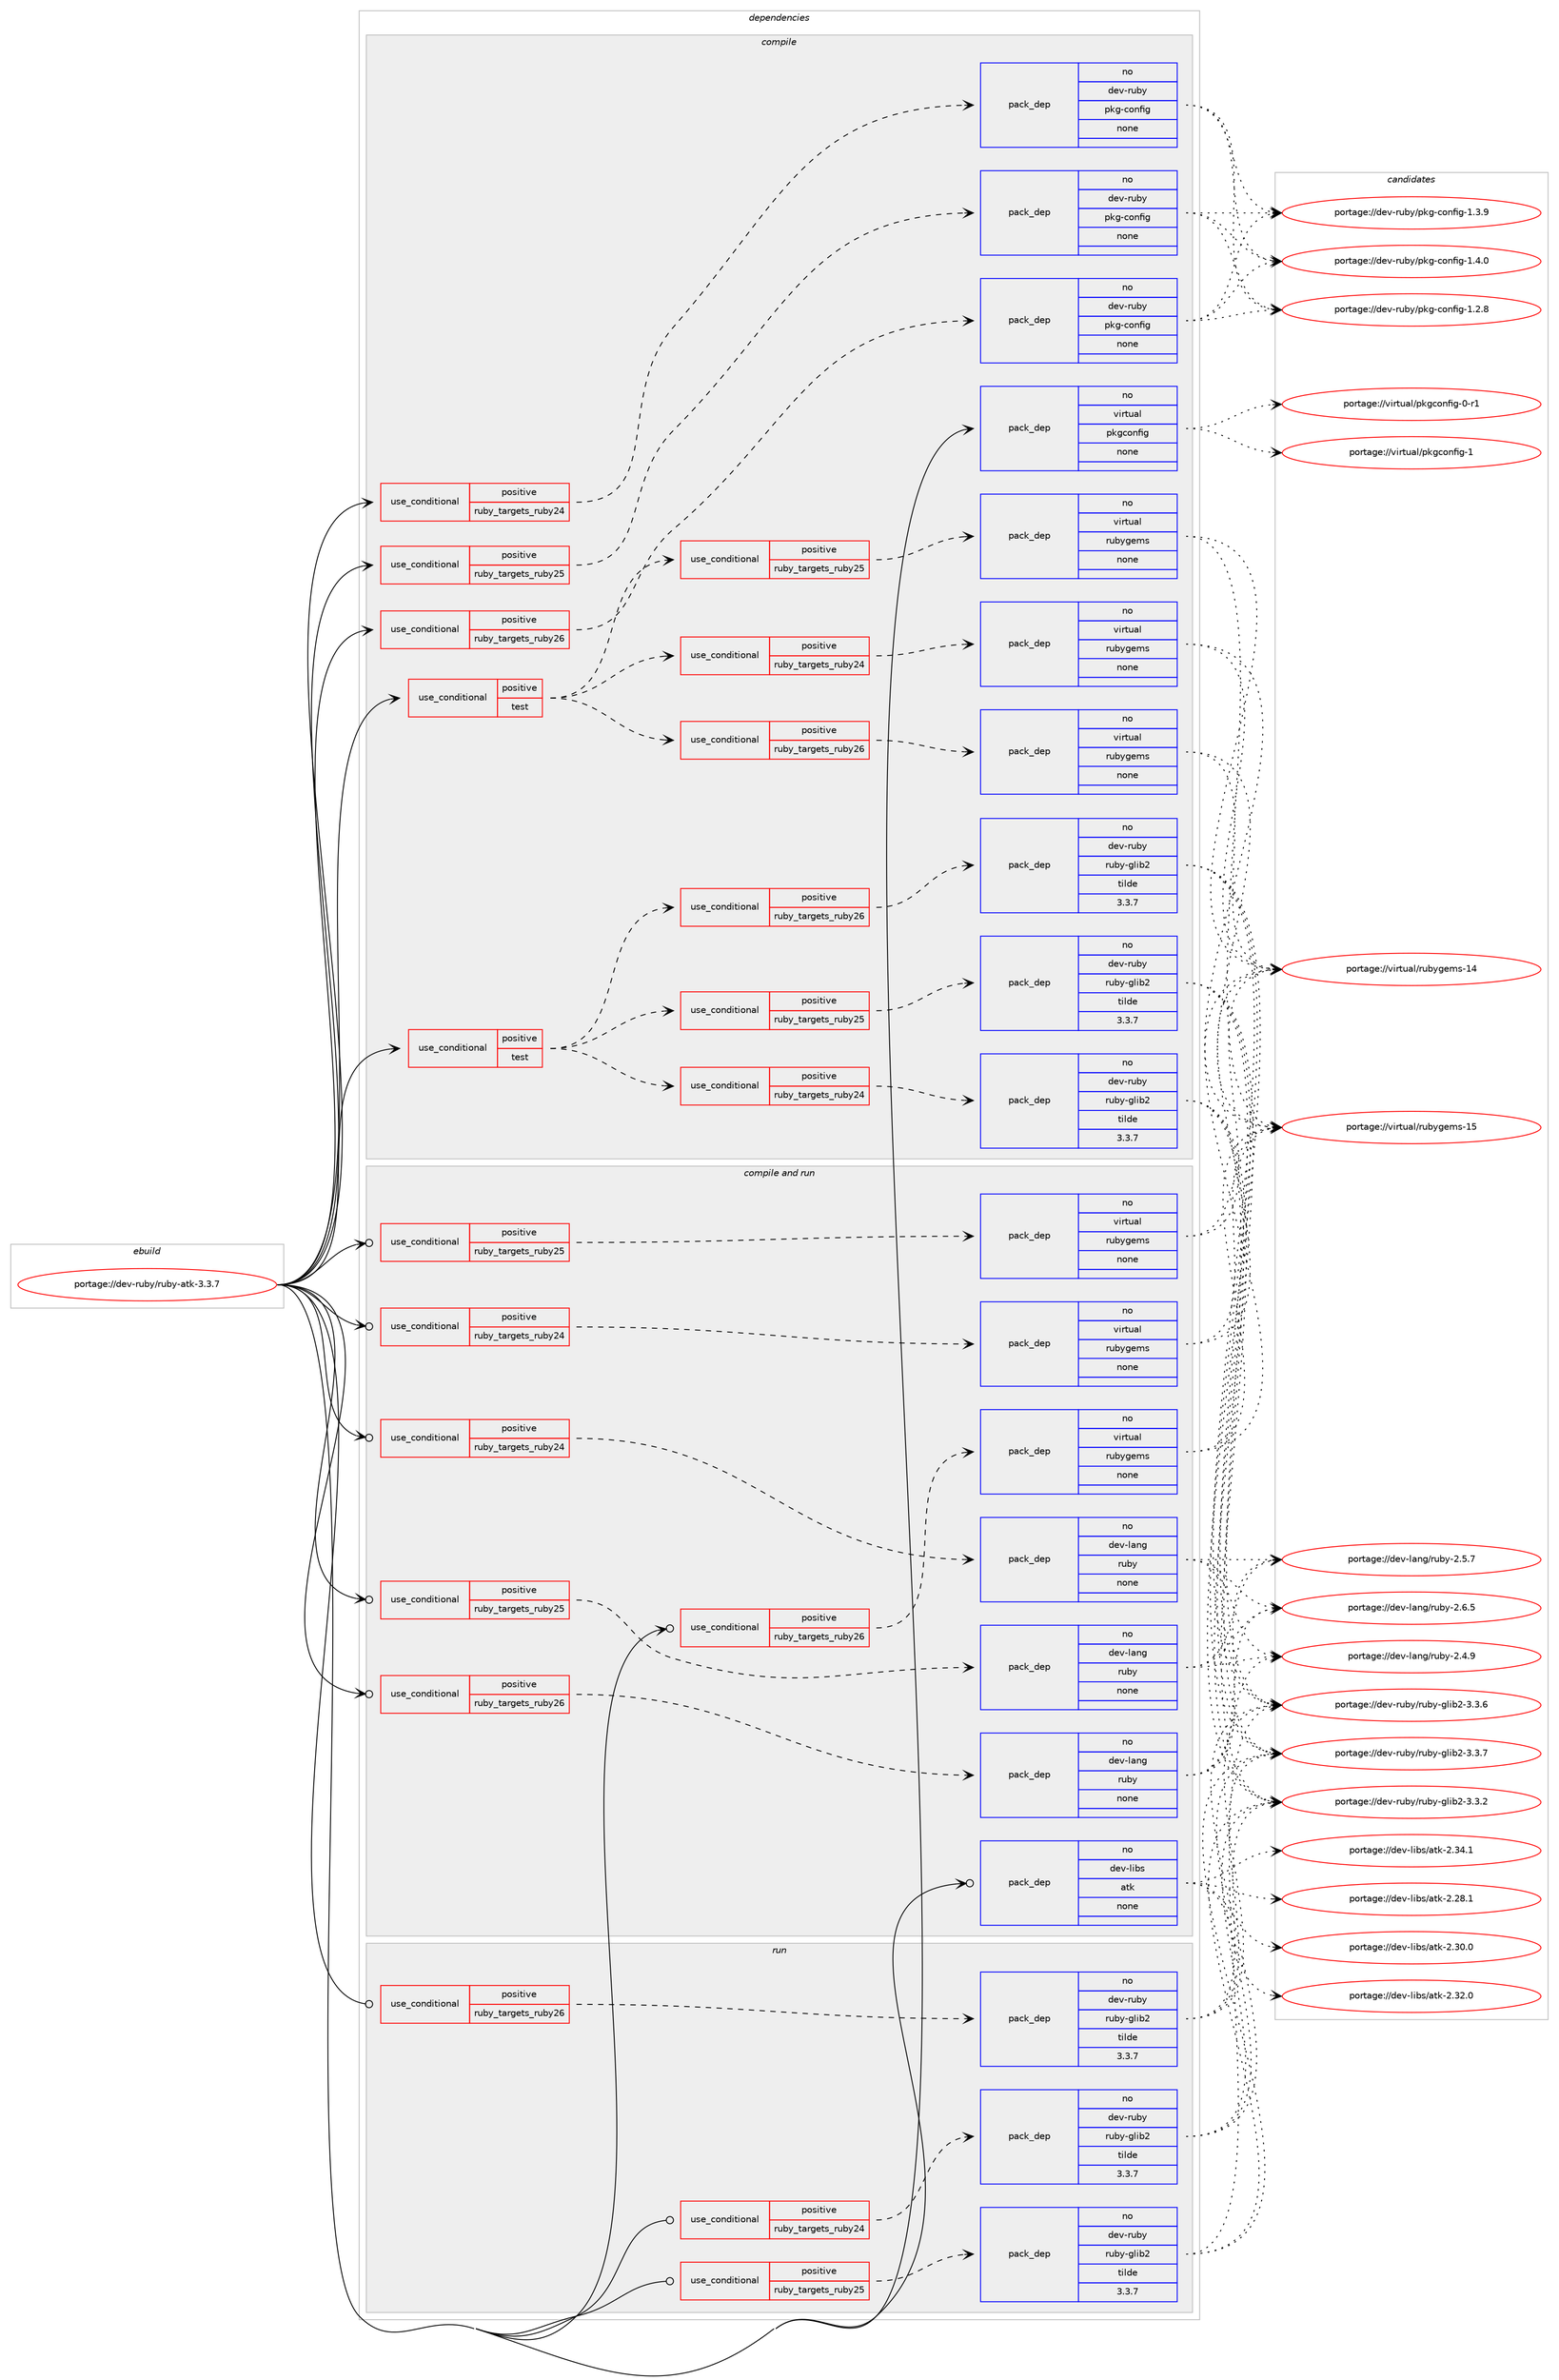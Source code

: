 digraph prolog {

# *************
# Graph options
# *************

newrank=true;
concentrate=true;
compound=true;
graph [rankdir=LR,fontname=Helvetica,fontsize=10,ranksep=1.5];#, ranksep=2.5, nodesep=0.2];
edge  [arrowhead=vee];
node  [fontname=Helvetica,fontsize=10];

# **********
# The ebuild
# **********

subgraph cluster_leftcol {
color=gray;
rank=same;
label=<<i>ebuild</i>>;
id [label="portage://dev-ruby/ruby-atk-3.3.7", color=red, width=4, href="../dev-ruby/ruby-atk-3.3.7.svg"];
}

# ****************
# The dependencies
# ****************

subgraph cluster_midcol {
color=gray;
label=<<i>dependencies</i>>;
subgraph cluster_compile {
fillcolor="#eeeeee";
style=filled;
label=<<i>compile</i>>;
subgraph cond62965 {
dependency242131 [label=<<TABLE BORDER="0" CELLBORDER="1" CELLSPACING="0" CELLPADDING="4"><TR><TD ROWSPAN="3" CELLPADDING="10">use_conditional</TD></TR><TR><TD>positive</TD></TR><TR><TD>ruby_targets_ruby24</TD></TR></TABLE>>, shape=none, color=red];
subgraph pack175621 {
dependency242132 [label=<<TABLE BORDER="0" CELLBORDER="1" CELLSPACING="0" CELLPADDING="4" WIDTH="220"><TR><TD ROWSPAN="6" CELLPADDING="30">pack_dep</TD></TR><TR><TD WIDTH="110">no</TD></TR><TR><TD>dev-ruby</TD></TR><TR><TD>pkg-config</TD></TR><TR><TD>none</TD></TR><TR><TD></TD></TR></TABLE>>, shape=none, color=blue];
}
dependency242131:e -> dependency242132:w [weight=20,style="dashed",arrowhead="vee"];
}
id:e -> dependency242131:w [weight=20,style="solid",arrowhead="vee"];
subgraph cond62966 {
dependency242133 [label=<<TABLE BORDER="0" CELLBORDER="1" CELLSPACING="0" CELLPADDING="4"><TR><TD ROWSPAN="3" CELLPADDING="10">use_conditional</TD></TR><TR><TD>positive</TD></TR><TR><TD>ruby_targets_ruby25</TD></TR></TABLE>>, shape=none, color=red];
subgraph pack175622 {
dependency242134 [label=<<TABLE BORDER="0" CELLBORDER="1" CELLSPACING="0" CELLPADDING="4" WIDTH="220"><TR><TD ROWSPAN="6" CELLPADDING="30">pack_dep</TD></TR><TR><TD WIDTH="110">no</TD></TR><TR><TD>dev-ruby</TD></TR><TR><TD>pkg-config</TD></TR><TR><TD>none</TD></TR><TR><TD></TD></TR></TABLE>>, shape=none, color=blue];
}
dependency242133:e -> dependency242134:w [weight=20,style="dashed",arrowhead="vee"];
}
id:e -> dependency242133:w [weight=20,style="solid",arrowhead="vee"];
subgraph cond62967 {
dependency242135 [label=<<TABLE BORDER="0" CELLBORDER="1" CELLSPACING="0" CELLPADDING="4"><TR><TD ROWSPAN="3" CELLPADDING="10">use_conditional</TD></TR><TR><TD>positive</TD></TR><TR><TD>ruby_targets_ruby26</TD></TR></TABLE>>, shape=none, color=red];
subgraph pack175623 {
dependency242136 [label=<<TABLE BORDER="0" CELLBORDER="1" CELLSPACING="0" CELLPADDING="4" WIDTH="220"><TR><TD ROWSPAN="6" CELLPADDING="30">pack_dep</TD></TR><TR><TD WIDTH="110">no</TD></TR><TR><TD>dev-ruby</TD></TR><TR><TD>pkg-config</TD></TR><TR><TD>none</TD></TR><TR><TD></TD></TR></TABLE>>, shape=none, color=blue];
}
dependency242135:e -> dependency242136:w [weight=20,style="dashed",arrowhead="vee"];
}
id:e -> dependency242135:w [weight=20,style="solid",arrowhead="vee"];
subgraph cond62968 {
dependency242137 [label=<<TABLE BORDER="0" CELLBORDER="1" CELLSPACING="0" CELLPADDING="4"><TR><TD ROWSPAN="3" CELLPADDING="10">use_conditional</TD></TR><TR><TD>positive</TD></TR><TR><TD>test</TD></TR></TABLE>>, shape=none, color=red];
subgraph cond62969 {
dependency242138 [label=<<TABLE BORDER="0" CELLBORDER="1" CELLSPACING="0" CELLPADDING="4"><TR><TD ROWSPAN="3" CELLPADDING="10">use_conditional</TD></TR><TR><TD>positive</TD></TR><TR><TD>ruby_targets_ruby24</TD></TR></TABLE>>, shape=none, color=red];
subgraph pack175624 {
dependency242139 [label=<<TABLE BORDER="0" CELLBORDER="1" CELLSPACING="0" CELLPADDING="4" WIDTH="220"><TR><TD ROWSPAN="6" CELLPADDING="30">pack_dep</TD></TR><TR><TD WIDTH="110">no</TD></TR><TR><TD>dev-ruby</TD></TR><TR><TD>ruby-glib2</TD></TR><TR><TD>tilde</TD></TR><TR><TD>3.3.7</TD></TR></TABLE>>, shape=none, color=blue];
}
dependency242138:e -> dependency242139:w [weight=20,style="dashed",arrowhead="vee"];
}
dependency242137:e -> dependency242138:w [weight=20,style="dashed",arrowhead="vee"];
subgraph cond62970 {
dependency242140 [label=<<TABLE BORDER="0" CELLBORDER="1" CELLSPACING="0" CELLPADDING="4"><TR><TD ROWSPAN="3" CELLPADDING="10">use_conditional</TD></TR><TR><TD>positive</TD></TR><TR><TD>ruby_targets_ruby25</TD></TR></TABLE>>, shape=none, color=red];
subgraph pack175625 {
dependency242141 [label=<<TABLE BORDER="0" CELLBORDER="1" CELLSPACING="0" CELLPADDING="4" WIDTH="220"><TR><TD ROWSPAN="6" CELLPADDING="30">pack_dep</TD></TR><TR><TD WIDTH="110">no</TD></TR><TR><TD>dev-ruby</TD></TR><TR><TD>ruby-glib2</TD></TR><TR><TD>tilde</TD></TR><TR><TD>3.3.7</TD></TR></TABLE>>, shape=none, color=blue];
}
dependency242140:e -> dependency242141:w [weight=20,style="dashed",arrowhead="vee"];
}
dependency242137:e -> dependency242140:w [weight=20,style="dashed",arrowhead="vee"];
subgraph cond62971 {
dependency242142 [label=<<TABLE BORDER="0" CELLBORDER="1" CELLSPACING="0" CELLPADDING="4"><TR><TD ROWSPAN="3" CELLPADDING="10">use_conditional</TD></TR><TR><TD>positive</TD></TR><TR><TD>ruby_targets_ruby26</TD></TR></TABLE>>, shape=none, color=red];
subgraph pack175626 {
dependency242143 [label=<<TABLE BORDER="0" CELLBORDER="1" CELLSPACING="0" CELLPADDING="4" WIDTH="220"><TR><TD ROWSPAN="6" CELLPADDING="30">pack_dep</TD></TR><TR><TD WIDTH="110">no</TD></TR><TR><TD>dev-ruby</TD></TR><TR><TD>ruby-glib2</TD></TR><TR><TD>tilde</TD></TR><TR><TD>3.3.7</TD></TR></TABLE>>, shape=none, color=blue];
}
dependency242142:e -> dependency242143:w [weight=20,style="dashed",arrowhead="vee"];
}
dependency242137:e -> dependency242142:w [weight=20,style="dashed",arrowhead="vee"];
}
id:e -> dependency242137:w [weight=20,style="solid",arrowhead="vee"];
subgraph cond62972 {
dependency242144 [label=<<TABLE BORDER="0" CELLBORDER="1" CELLSPACING="0" CELLPADDING="4"><TR><TD ROWSPAN="3" CELLPADDING="10">use_conditional</TD></TR><TR><TD>positive</TD></TR><TR><TD>test</TD></TR></TABLE>>, shape=none, color=red];
subgraph cond62973 {
dependency242145 [label=<<TABLE BORDER="0" CELLBORDER="1" CELLSPACING="0" CELLPADDING="4"><TR><TD ROWSPAN="3" CELLPADDING="10">use_conditional</TD></TR><TR><TD>positive</TD></TR><TR><TD>ruby_targets_ruby24</TD></TR></TABLE>>, shape=none, color=red];
subgraph pack175627 {
dependency242146 [label=<<TABLE BORDER="0" CELLBORDER="1" CELLSPACING="0" CELLPADDING="4" WIDTH="220"><TR><TD ROWSPAN="6" CELLPADDING="30">pack_dep</TD></TR><TR><TD WIDTH="110">no</TD></TR><TR><TD>virtual</TD></TR><TR><TD>rubygems</TD></TR><TR><TD>none</TD></TR><TR><TD></TD></TR></TABLE>>, shape=none, color=blue];
}
dependency242145:e -> dependency242146:w [weight=20,style="dashed",arrowhead="vee"];
}
dependency242144:e -> dependency242145:w [weight=20,style="dashed",arrowhead="vee"];
subgraph cond62974 {
dependency242147 [label=<<TABLE BORDER="0" CELLBORDER="1" CELLSPACING="0" CELLPADDING="4"><TR><TD ROWSPAN="3" CELLPADDING="10">use_conditional</TD></TR><TR><TD>positive</TD></TR><TR><TD>ruby_targets_ruby25</TD></TR></TABLE>>, shape=none, color=red];
subgraph pack175628 {
dependency242148 [label=<<TABLE BORDER="0" CELLBORDER="1" CELLSPACING="0" CELLPADDING="4" WIDTH="220"><TR><TD ROWSPAN="6" CELLPADDING="30">pack_dep</TD></TR><TR><TD WIDTH="110">no</TD></TR><TR><TD>virtual</TD></TR><TR><TD>rubygems</TD></TR><TR><TD>none</TD></TR><TR><TD></TD></TR></TABLE>>, shape=none, color=blue];
}
dependency242147:e -> dependency242148:w [weight=20,style="dashed",arrowhead="vee"];
}
dependency242144:e -> dependency242147:w [weight=20,style="dashed",arrowhead="vee"];
subgraph cond62975 {
dependency242149 [label=<<TABLE BORDER="0" CELLBORDER="1" CELLSPACING="0" CELLPADDING="4"><TR><TD ROWSPAN="3" CELLPADDING="10">use_conditional</TD></TR><TR><TD>positive</TD></TR><TR><TD>ruby_targets_ruby26</TD></TR></TABLE>>, shape=none, color=red];
subgraph pack175629 {
dependency242150 [label=<<TABLE BORDER="0" CELLBORDER="1" CELLSPACING="0" CELLPADDING="4" WIDTH="220"><TR><TD ROWSPAN="6" CELLPADDING="30">pack_dep</TD></TR><TR><TD WIDTH="110">no</TD></TR><TR><TD>virtual</TD></TR><TR><TD>rubygems</TD></TR><TR><TD>none</TD></TR><TR><TD></TD></TR></TABLE>>, shape=none, color=blue];
}
dependency242149:e -> dependency242150:w [weight=20,style="dashed",arrowhead="vee"];
}
dependency242144:e -> dependency242149:w [weight=20,style="dashed",arrowhead="vee"];
}
id:e -> dependency242144:w [weight=20,style="solid",arrowhead="vee"];
subgraph pack175630 {
dependency242151 [label=<<TABLE BORDER="0" CELLBORDER="1" CELLSPACING="0" CELLPADDING="4" WIDTH="220"><TR><TD ROWSPAN="6" CELLPADDING="30">pack_dep</TD></TR><TR><TD WIDTH="110">no</TD></TR><TR><TD>virtual</TD></TR><TR><TD>pkgconfig</TD></TR><TR><TD>none</TD></TR><TR><TD></TD></TR></TABLE>>, shape=none, color=blue];
}
id:e -> dependency242151:w [weight=20,style="solid",arrowhead="vee"];
}
subgraph cluster_compileandrun {
fillcolor="#eeeeee";
style=filled;
label=<<i>compile and run</i>>;
subgraph cond62976 {
dependency242152 [label=<<TABLE BORDER="0" CELLBORDER="1" CELLSPACING="0" CELLPADDING="4"><TR><TD ROWSPAN="3" CELLPADDING="10">use_conditional</TD></TR><TR><TD>positive</TD></TR><TR><TD>ruby_targets_ruby24</TD></TR></TABLE>>, shape=none, color=red];
subgraph pack175631 {
dependency242153 [label=<<TABLE BORDER="0" CELLBORDER="1" CELLSPACING="0" CELLPADDING="4" WIDTH="220"><TR><TD ROWSPAN="6" CELLPADDING="30">pack_dep</TD></TR><TR><TD WIDTH="110">no</TD></TR><TR><TD>dev-lang</TD></TR><TR><TD>ruby</TD></TR><TR><TD>none</TD></TR><TR><TD></TD></TR></TABLE>>, shape=none, color=blue];
}
dependency242152:e -> dependency242153:w [weight=20,style="dashed",arrowhead="vee"];
}
id:e -> dependency242152:w [weight=20,style="solid",arrowhead="odotvee"];
subgraph cond62977 {
dependency242154 [label=<<TABLE BORDER="0" CELLBORDER="1" CELLSPACING="0" CELLPADDING="4"><TR><TD ROWSPAN="3" CELLPADDING="10">use_conditional</TD></TR><TR><TD>positive</TD></TR><TR><TD>ruby_targets_ruby24</TD></TR></TABLE>>, shape=none, color=red];
subgraph pack175632 {
dependency242155 [label=<<TABLE BORDER="0" CELLBORDER="1" CELLSPACING="0" CELLPADDING="4" WIDTH="220"><TR><TD ROWSPAN="6" CELLPADDING="30">pack_dep</TD></TR><TR><TD WIDTH="110">no</TD></TR><TR><TD>virtual</TD></TR><TR><TD>rubygems</TD></TR><TR><TD>none</TD></TR><TR><TD></TD></TR></TABLE>>, shape=none, color=blue];
}
dependency242154:e -> dependency242155:w [weight=20,style="dashed",arrowhead="vee"];
}
id:e -> dependency242154:w [weight=20,style="solid",arrowhead="odotvee"];
subgraph cond62978 {
dependency242156 [label=<<TABLE BORDER="0" CELLBORDER="1" CELLSPACING="0" CELLPADDING="4"><TR><TD ROWSPAN="3" CELLPADDING="10">use_conditional</TD></TR><TR><TD>positive</TD></TR><TR><TD>ruby_targets_ruby25</TD></TR></TABLE>>, shape=none, color=red];
subgraph pack175633 {
dependency242157 [label=<<TABLE BORDER="0" CELLBORDER="1" CELLSPACING="0" CELLPADDING="4" WIDTH="220"><TR><TD ROWSPAN="6" CELLPADDING="30">pack_dep</TD></TR><TR><TD WIDTH="110">no</TD></TR><TR><TD>dev-lang</TD></TR><TR><TD>ruby</TD></TR><TR><TD>none</TD></TR><TR><TD></TD></TR></TABLE>>, shape=none, color=blue];
}
dependency242156:e -> dependency242157:w [weight=20,style="dashed",arrowhead="vee"];
}
id:e -> dependency242156:w [weight=20,style="solid",arrowhead="odotvee"];
subgraph cond62979 {
dependency242158 [label=<<TABLE BORDER="0" CELLBORDER="1" CELLSPACING="0" CELLPADDING="4"><TR><TD ROWSPAN="3" CELLPADDING="10">use_conditional</TD></TR><TR><TD>positive</TD></TR><TR><TD>ruby_targets_ruby25</TD></TR></TABLE>>, shape=none, color=red];
subgraph pack175634 {
dependency242159 [label=<<TABLE BORDER="0" CELLBORDER="1" CELLSPACING="0" CELLPADDING="4" WIDTH="220"><TR><TD ROWSPAN="6" CELLPADDING="30">pack_dep</TD></TR><TR><TD WIDTH="110">no</TD></TR><TR><TD>virtual</TD></TR><TR><TD>rubygems</TD></TR><TR><TD>none</TD></TR><TR><TD></TD></TR></TABLE>>, shape=none, color=blue];
}
dependency242158:e -> dependency242159:w [weight=20,style="dashed",arrowhead="vee"];
}
id:e -> dependency242158:w [weight=20,style="solid",arrowhead="odotvee"];
subgraph cond62980 {
dependency242160 [label=<<TABLE BORDER="0" CELLBORDER="1" CELLSPACING="0" CELLPADDING="4"><TR><TD ROWSPAN="3" CELLPADDING="10">use_conditional</TD></TR><TR><TD>positive</TD></TR><TR><TD>ruby_targets_ruby26</TD></TR></TABLE>>, shape=none, color=red];
subgraph pack175635 {
dependency242161 [label=<<TABLE BORDER="0" CELLBORDER="1" CELLSPACING="0" CELLPADDING="4" WIDTH="220"><TR><TD ROWSPAN="6" CELLPADDING="30">pack_dep</TD></TR><TR><TD WIDTH="110">no</TD></TR><TR><TD>dev-lang</TD></TR><TR><TD>ruby</TD></TR><TR><TD>none</TD></TR><TR><TD></TD></TR></TABLE>>, shape=none, color=blue];
}
dependency242160:e -> dependency242161:w [weight=20,style="dashed",arrowhead="vee"];
}
id:e -> dependency242160:w [weight=20,style="solid",arrowhead="odotvee"];
subgraph cond62981 {
dependency242162 [label=<<TABLE BORDER="0" CELLBORDER="1" CELLSPACING="0" CELLPADDING="4"><TR><TD ROWSPAN="3" CELLPADDING="10">use_conditional</TD></TR><TR><TD>positive</TD></TR><TR><TD>ruby_targets_ruby26</TD></TR></TABLE>>, shape=none, color=red];
subgraph pack175636 {
dependency242163 [label=<<TABLE BORDER="0" CELLBORDER="1" CELLSPACING="0" CELLPADDING="4" WIDTH="220"><TR><TD ROWSPAN="6" CELLPADDING="30">pack_dep</TD></TR><TR><TD WIDTH="110">no</TD></TR><TR><TD>virtual</TD></TR><TR><TD>rubygems</TD></TR><TR><TD>none</TD></TR><TR><TD></TD></TR></TABLE>>, shape=none, color=blue];
}
dependency242162:e -> dependency242163:w [weight=20,style="dashed",arrowhead="vee"];
}
id:e -> dependency242162:w [weight=20,style="solid",arrowhead="odotvee"];
subgraph pack175637 {
dependency242164 [label=<<TABLE BORDER="0" CELLBORDER="1" CELLSPACING="0" CELLPADDING="4" WIDTH="220"><TR><TD ROWSPAN="6" CELLPADDING="30">pack_dep</TD></TR><TR><TD WIDTH="110">no</TD></TR><TR><TD>dev-libs</TD></TR><TR><TD>atk</TD></TR><TR><TD>none</TD></TR><TR><TD></TD></TR></TABLE>>, shape=none, color=blue];
}
id:e -> dependency242164:w [weight=20,style="solid",arrowhead="odotvee"];
}
subgraph cluster_run {
fillcolor="#eeeeee";
style=filled;
label=<<i>run</i>>;
subgraph cond62982 {
dependency242165 [label=<<TABLE BORDER="0" CELLBORDER="1" CELLSPACING="0" CELLPADDING="4"><TR><TD ROWSPAN="3" CELLPADDING="10">use_conditional</TD></TR><TR><TD>positive</TD></TR><TR><TD>ruby_targets_ruby24</TD></TR></TABLE>>, shape=none, color=red];
subgraph pack175638 {
dependency242166 [label=<<TABLE BORDER="0" CELLBORDER="1" CELLSPACING="0" CELLPADDING="4" WIDTH="220"><TR><TD ROWSPAN="6" CELLPADDING="30">pack_dep</TD></TR><TR><TD WIDTH="110">no</TD></TR><TR><TD>dev-ruby</TD></TR><TR><TD>ruby-glib2</TD></TR><TR><TD>tilde</TD></TR><TR><TD>3.3.7</TD></TR></TABLE>>, shape=none, color=blue];
}
dependency242165:e -> dependency242166:w [weight=20,style="dashed",arrowhead="vee"];
}
id:e -> dependency242165:w [weight=20,style="solid",arrowhead="odot"];
subgraph cond62983 {
dependency242167 [label=<<TABLE BORDER="0" CELLBORDER="1" CELLSPACING="0" CELLPADDING="4"><TR><TD ROWSPAN="3" CELLPADDING="10">use_conditional</TD></TR><TR><TD>positive</TD></TR><TR><TD>ruby_targets_ruby25</TD></TR></TABLE>>, shape=none, color=red];
subgraph pack175639 {
dependency242168 [label=<<TABLE BORDER="0" CELLBORDER="1" CELLSPACING="0" CELLPADDING="4" WIDTH="220"><TR><TD ROWSPAN="6" CELLPADDING="30">pack_dep</TD></TR><TR><TD WIDTH="110">no</TD></TR><TR><TD>dev-ruby</TD></TR><TR><TD>ruby-glib2</TD></TR><TR><TD>tilde</TD></TR><TR><TD>3.3.7</TD></TR></TABLE>>, shape=none, color=blue];
}
dependency242167:e -> dependency242168:w [weight=20,style="dashed",arrowhead="vee"];
}
id:e -> dependency242167:w [weight=20,style="solid",arrowhead="odot"];
subgraph cond62984 {
dependency242169 [label=<<TABLE BORDER="0" CELLBORDER="1" CELLSPACING="0" CELLPADDING="4"><TR><TD ROWSPAN="3" CELLPADDING="10">use_conditional</TD></TR><TR><TD>positive</TD></TR><TR><TD>ruby_targets_ruby26</TD></TR></TABLE>>, shape=none, color=red];
subgraph pack175640 {
dependency242170 [label=<<TABLE BORDER="0" CELLBORDER="1" CELLSPACING="0" CELLPADDING="4" WIDTH="220"><TR><TD ROWSPAN="6" CELLPADDING="30">pack_dep</TD></TR><TR><TD WIDTH="110">no</TD></TR><TR><TD>dev-ruby</TD></TR><TR><TD>ruby-glib2</TD></TR><TR><TD>tilde</TD></TR><TR><TD>3.3.7</TD></TR></TABLE>>, shape=none, color=blue];
}
dependency242169:e -> dependency242170:w [weight=20,style="dashed",arrowhead="vee"];
}
id:e -> dependency242169:w [weight=20,style="solid",arrowhead="odot"];
}
}

# **************
# The candidates
# **************

subgraph cluster_choices {
rank=same;
color=gray;
label=<<i>candidates</i>>;

subgraph choice175621 {
color=black;
nodesep=1;
choiceportage1001011184511411798121471121071034599111110102105103454946504656 [label="portage://dev-ruby/pkg-config-1.2.8", color=red, width=4,href="../dev-ruby/pkg-config-1.2.8.svg"];
choiceportage1001011184511411798121471121071034599111110102105103454946514657 [label="portage://dev-ruby/pkg-config-1.3.9", color=red, width=4,href="../dev-ruby/pkg-config-1.3.9.svg"];
choiceportage1001011184511411798121471121071034599111110102105103454946524648 [label="portage://dev-ruby/pkg-config-1.4.0", color=red, width=4,href="../dev-ruby/pkg-config-1.4.0.svg"];
dependency242132:e -> choiceportage1001011184511411798121471121071034599111110102105103454946504656:w [style=dotted,weight="100"];
dependency242132:e -> choiceportage1001011184511411798121471121071034599111110102105103454946514657:w [style=dotted,weight="100"];
dependency242132:e -> choiceportage1001011184511411798121471121071034599111110102105103454946524648:w [style=dotted,weight="100"];
}
subgraph choice175622 {
color=black;
nodesep=1;
choiceportage1001011184511411798121471121071034599111110102105103454946504656 [label="portage://dev-ruby/pkg-config-1.2.8", color=red, width=4,href="../dev-ruby/pkg-config-1.2.8.svg"];
choiceportage1001011184511411798121471121071034599111110102105103454946514657 [label="portage://dev-ruby/pkg-config-1.3.9", color=red, width=4,href="../dev-ruby/pkg-config-1.3.9.svg"];
choiceportage1001011184511411798121471121071034599111110102105103454946524648 [label="portage://dev-ruby/pkg-config-1.4.0", color=red, width=4,href="../dev-ruby/pkg-config-1.4.0.svg"];
dependency242134:e -> choiceportage1001011184511411798121471121071034599111110102105103454946504656:w [style=dotted,weight="100"];
dependency242134:e -> choiceportage1001011184511411798121471121071034599111110102105103454946514657:w [style=dotted,weight="100"];
dependency242134:e -> choiceportage1001011184511411798121471121071034599111110102105103454946524648:w [style=dotted,weight="100"];
}
subgraph choice175623 {
color=black;
nodesep=1;
choiceportage1001011184511411798121471121071034599111110102105103454946504656 [label="portage://dev-ruby/pkg-config-1.2.8", color=red, width=4,href="../dev-ruby/pkg-config-1.2.8.svg"];
choiceportage1001011184511411798121471121071034599111110102105103454946514657 [label="portage://dev-ruby/pkg-config-1.3.9", color=red, width=4,href="../dev-ruby/pkg-config-1.3.9.svg"];
choiceportage1001011184511411798121471121071034599111110102105103454946524648 [label="portage://dev-ruby/pkg-config-1.4.0", color=red, width=4,href="../dev-ruby/pkg-config-1.4.0.svg"];
dependency242136:e -> choiceportage1001011184511411798121471121071034599111110102105103454946504656:w [style=dotted,weight="100"];
dependency242136:e -> choiceportage1001011184511411798121471121071034599111110102105103454946514657:w [style=dotted,weight="100"];
dependency242136:e -> choiceportage1001011184511411798121471121071034599111110102105103454946524648:w [style=dotted,weight="100"];
}
subgraph choice175624 {
color=black;
nodesep=1;
choiceportage10010111845114117981214711411798121451031081059850455146514650 [label="portage://dev-ruby/ruby-glib2-3.3.2", color=red, width=4,href="../dev-ruby/ruby-glib2-3.3.2.svg"];
choiceportage10010111845114117981214711411798121451031081059850455146514654 [label="portage://dev-ruby/ruby-glib2-3.3.6", color=red, width=4,href="../dev-ruby/ruby-glib2-3.3.6.svg"];
choiceportage10010111845114117981214711411798121451031081059850455146514655 [label="portage://dev-ruby/ruby-glib2-3.3.7", color=red, width=4,href="../dev-ruby/ruby-glib2-3.3.7.svg"];
dependency242139:e -> choiceportage10010111845114117981214711411798121451031081059850455146514650:w [style=dotted,weight="100"];
dependency242139:e -> choiceportage10010111845114117981214711411798121451031081059850455146514654:w [style=dotted,weight="100"];
dependency242139:e -> choiceportage10010111845114117981214711411798121451031081059850455146514655:w [style=dotted,weight="100"];
}
subgraph choice175625 {
color=black;
nodesep=1;
choiceportage10010111845114117981214711411798121451031081059850455146514650 [label="portage://dev-ruby/ruby-glib2-3.3.2", color=red, width=4,href="../dev-ruby/ruby-glib2-3.3.2.svg"];
choiceportage10010111845114117981214711411798121451031081059850455146514654 [label="portage://dev-ruby/ruby-glib2-3.3.6", color=red, width=4,href="../dev-ruby/ruby-glib2-3.3.6.svg"];
choiceportage10010111845114117981214711411798121451031081059850455146514655 [label="portage://dev-ruby/ruby-glib2-3.3.7", color=red, width=4,href="../dev-ruby/ruby-glib2-3.3.7.svg"];
dependency242141:e -> choiceportage10010111845114117981214711411798121451031081059850455146514650:w [style=dotted,weight="100"];
dependency242141:e -> choiceportage10010111845114117981214711411798121451031081059850455146514654:w [style=dotted,weight="100"];
dependency242141:e -> choiceportage10010111845114117981214711411798121451031081059850455146514655:w [style=dotted,weight="100"];
}
subgraph choice175626 {
color=black;
nodesep=1;
choiceportage10010111845114117981214711411798121451031081059850455146514650 [label="portage://dev-ruby/ruby-glib2-3.3.2", color=red, width=4,href="../dev-ruby/ruby-glib2-3.3.2.svg"];
choiceportage10010111845114117981214711411798121451031081059850455146514654 [label="portage://dev-ruby/ruby-glib2-3.3.6", color=red, width=4,href="../dev-ruby/ruby-glib2-3.3.6.svg"];
choiceportage10010111845114117981214711411798121451031081059850455146514655 [label="portage://dev-ruby/ruby-glib2-3.3.7", color=red, width=4,href="../dev-ruby/ruby-glib2-3.3.7.svg"];
dependency242143:e -> choiceportage10010111845114117981214711411798121451031081059850455146514650:w [style=dotted,weight="100"];
dependency242143:e -> choiceportage10010111845114117981214711411798121451031081059850455146514654:w [style=dotted,weight="100"];
dependency242143:e -> choiceportage10010111845114117981214711411798121451031081059850455146514655:w [style=dotted,weight="100"];
}
subgraph choice175627 {
color=black;
nodesep=1;
choiceportage118105114116117971084711411798121103101109115454952 [label="portage://virtual/rubygems-14", color=red, width=4,href="../virtual/rubygems-14.svg"];
choiceportage118105114116117971084711411798121103101109115454953 [label="portage://virtual/rubygems-15", color=red, width=4,href="../virtual/rubygems-15.svg"];
dependency242146:e -> choiceportage118105114116117971084711411798121103101109115454952:w [style=dotted,weight="100"];
dependency242146:e -> choiceportage118105114116117971084711411798121103101109115454953:w [style=dotted,weight="100"];
}
subgraph choice175628 {
color=black;
nodesep=1;
choiceportage118105114116117971084711411798121103101109115454952 [label="portage://virtual/rubygems-14", color=red, width=4,href="../virtual/rubygems-14.svg"];
choiceportage118105114116117971084711411798121103101109115454953 [label="portage://virtual/rubygems-15", color=red, width=4,href="../virtual/rubygems-15.svg"];
dependency242148:e -> choiceportage118105114116117971084711411798121103101109115454952:w [style=dotted,weight="100"];
dependency242148:e -> choiceportage118105114116117971084711411798121103101109115454953:w [style=dotted,weight="100"];
}
subgraph choice175629 {
color=black;
nodesep=1;
choiceportage118105114116117971084711411798121103101109115454952 [label="portage://virtual/rubygems-14", color=red, width=4,href="../virtual/rubygems-14.svg"];
choiceportage118105114116117971084711411798121103101109115454953 [label="portage://virtual/rubygems-15", color=red, width=4,href="../virtual/rubygems-15.svg"];
dependency242150:e -> choiceportage118105114116117971084711411798121103101109115454952:w [style=dotted,weight="100"];
dependency242150:e -> choiceportage118105114116117971084711411798121103101109115454953:w [style=dotted,weight="100"];
}
subgraph choice175630 {
color=black;
nodesep=1;
choiceportage11810511411611797108471121071039911111010210510345484511449 [label="portage://virtual/pkgconfig-0-r1", color=red, width=4,href="../virtual/pkgconfig-0-r1.svg"];
choiceportage1181051141161179710847112107103991111101021051034549 [label="portage://virtual/pkgconfig-1", color=red, width=4,href="../virtual/pkgconfig-1.svg"];
dependency242151:e -> choiceportage11810511411611797108471121071039911111010210510345484511449:w [style=dotted,weight="100"];
dependency242151:e -> choiceportage1181051141161179710847112107103991111101021051034549:w [style=dotted,weight="100"];
}
subgraph choice175631 {
color=black;
nodesep=1;
choiceportage10010111845108971101034711411798121455046524657 [label="portage://dev-lang/ruby-2.4.9", color=red, width=4,href="../dev-lang/ruby-2.4.9.svg"];
choiceportage10010111845108971101034711411798121455046534655 [label="portage://dev-lang/ruby-2.5.7", color=red, width=4,href="../dev-lang/ruby-2.5.7.svg"];
choiceportage10010111845108971101034711411798121455046544653 [label="portage://dev-lang/ruby-2.6.5", color=red, width=4,href="../dev-lang/ruby-2.6.5.svg"];
dependency242153:e -> choiceportage10010111845108971101034711411798121455046524657:w [style=dotted,weight="100"];
dependency242153:e -> choiceportage10010111845108971101034711411798121455046534655:w [style=dotted,weight="100"];
dependency242153:e -> choiceportage10010111845108971101034711411798121455046544653:w [style=dotted,weight="100"];
}
subgraph choice175632 {
color=black;
nodesep=1;
choiceportage118105114116117971084711411798121103101109115454952 [label="portage://virtual/rubygems-14", color=red, width=4,href="../virtual/rubygems-14.svg"];
choiceportage118105114116117971084711411798121103101109115454953 [label="portage://virtual/rubygems-15", color=red, width=4,href="../virtual/rubygems-15.svg"];
dependency242155:e -> choiceportage118105114116117971084711411798121103101109115454952:w [style=dotted,weight="100"];
dependency242155:e -> choiceportage118105114116117971084711411798121103101109115454953:w [style=dotted,weight="100"];
}
subgraph choice175633 {
color=black;
nodesep=1;
choiceportage10010111845108971101034711411798121455046524657 [label="portage://dev-lang/ruby-2.4.9", color=red, width=4,href="../dev-lang/ruby-2.4.9.svg"];
choiceportage10010111845108971101034711411798121455046534655 [label="portage://dev-lang/ruby-2.5.7", color=red, width=4,href="../dev-lang/ruby-2.5.7.svg"];
choiceportage10010111845108971101034711411798121455046544653 [label="portage://dev-lang/ruby-2.6.5", color=red, width=4,href="../dev-lang/ruby-2.6.5.svg"];
dependency242157:e -> choiceportage10010111845108971101034711411798121455046524657:w [style=dotted,weight="100"];
dependency242157:e -> choiceportage10010111845108971101034711411798121455046534655:w [style=dotted,weight="100"];
dependency242157:e -> choiceportage10010111845108971101034711411798121455046544653:w [style=dotted,weight="100"];
}
subgraph choice175634 {
color=black;
nodesep=1;
choiceportage118105114116117971084711411798121103101109115454952 [label="portage://virtual/rubygems-14", color=red, width=4,href="../virtual/rubygems-14.svg"];
choiceportage118105114116117971084711411798121103101109115454953 [label="portage://virtual/rubygems-15", color=red, width=4,href="../virtual/rubygems-15.svg"];
dependency242159:e -> choiceportage118105114116117971084711411798121103101109115454952:w [style=dotted,weight="100"];
dependency242159:e -> choiceportage118105114116117971084711411798121103101109115454953:w [style=dotted,weight="100"];
}
subgraph choice175635 {
color=black;
nodesep=1;
choiceportage10010111845108971101034711411798121455046524657 [label="portage://dev-lang/ruby-2.4.9", color=red, width=4,href="../dev-lang/ruby-2.4.9.svg"];
choiceportage10010111845108971101034711411798121455046534655 [label="portage://dev-lang/ruby-2.5.7", color=red, width=4,href="../dev-lang/ruby-2.5.7.svg"];
choiceportage10010111845108971101034711411798121455046544653 [label="portage://dev-lang/ruby-2.6.5", color=red, width=4,href="../dev-lang/ruby-2.6.5.svg"];
dependency242161:e -> choiceportage10010111845108971101034711411798121455046524657:w [style=dotted,weight="100"];
dependency242161:e -> choiceportage10010111845108971101034711411798121455046534655:w [style=dotted,weight="100"];
dependency242161:e -> choiceportage10010111845108971101034711411798121455046544653:w [style=dotted,weight="100"];
}
subgraph choice175636 {
color=black;
nodesep=1;
choiceportage118105114116117971084711411798121103101109115454952 [label="portage://virtual/rubygems-14", color=red, width=4,href="../virtual/rubygems-14.svg"];
choiceportage118105114116117971084711411798121103101109115454953 [label="portage://virtual/rubygems-15", color=red, width=4,href="../virtual/rubygems-15.svg"];
dependency242163:e -> choiceportage118105114116117971084711411798121103101109115454952:w [style=dotted,weight="100"];
dependency242163:e -> choiceportage118105114116117971084711411798121103101109115454953:w [style=dotted,weight="100"];
}
subgraph choice175637 {
color=black;
nodesep=1;
choiceportage1001011184510810598115479711610745504650564649 [label="portage://dev-libs/atk-2.28.1", color=red, width=4,href="../dev-libs/atk-2.28.1.svg"];
choiceportage1001011184510810598115479711610745504651484648 [label="portage://dev-libs/atk-2.30.0", color=red, width=4,href="../dev-libs/atk-2.30.0.svg"];
choiceportage1001011184510810598115479711610745504651504648 [label="portage://dev-libs/atk-2.32.0", color=red, width=4,href="../dev-libs/atk-2.32.0.svg"];
choiceportage1001011184510810598115479711610745504651524649 [label="portage://dev-libs/atk-2.34.1", color=red, width=4,href="../dev-libs/atk-2.34.1.svg"];
dependency242164:e -> choiceportage1001011184510810598115479711610745504650564649:w [style=dotted,weight="100"];
dependency242164:e -> choiceportage1001011184510810598115479711610745504651484648:w [style=dotted,weight="100"];
dependency242164:e -> choiceportage1001011184510810598115479711610745504651504648:w [style=dotted,weight="100"];
dependency242164:e -> choiceportage1001011184510810598115479711610745504651524649:w [style=dotted,weight="100"];
}
subgraph choice175638 {
color=black;
nodesep=1;
choiceportage10010111845114117981214711411798121451031081059850455146514650 [label="portage://dev-ruby/ruby-glib2-3.3.2", color=red, width=4,href="../dev-ruby/ruby-glib2-3.3.2.svg"];
choiceportage10010111845114117981214711411798121451031081059850455146514654 [label="portage://dev-ruby/ruby-glib2-3.3.6", color=red, width=4,href="../dev-ruby/ruby-glib2-3.3.6.svg"];
choiceportage10010111845114117981214711411798121451031081059850455146514655 [label="portage://dev-ruby/ruby-glib2-3.3.7", color=red, width=4,href="../dev-ruby/ruby-glib2-3.3.7.svg"];
dependency242166:e -> choiceportage10010111845114117981214711411798121451031081059850455146514650:w [style=dotted,weight="100"];
dependency242166:e -> choiceportage10010111845114117981214711411798121451031081059850455146514654:w [style=dotted,weight="100"];
dependency242166:e -> choiceportage10010111845114117981214711411798121451031081059850455146514655:w [style=dotted,weight="100"];
}
subgraph choice175639 {
color=black;
nodesep=1;
choiceportage10010111845114117981214711411798121451031081059850455146514650 [label="portage://dev-ruby/ruby-glib2-3.3.2", color=red, width=4,href="../dev-ruby/ruby-glib2-3.3.2.svg"];
choiceportage10010111845114117981214711411798121451031081059850455146514654 [label="portage://dev-ruby/ruby-glib2-3.3.6", color=red, width=4,href="../dev-ruby/ruby-glib2-3.3.6.svg"];
choiceportage10010111845114117981214711411798121451031081059850455146514655 [label="portage://dev-ruby/ruby-glib2-3.3.7", color=red, width=4,href="../dev-ruby/ruby-glib2-3.3.7.svg"];
dependency242168:e -> choiceportage10010111845114117981214711411798121451031081059850455146514650:w [style=dotted,weight="100"];
dependency242168:e -> choiceportage10010111845114117981214711411798121451031081059850455146514654:w [style=dotted,weight="100"];
dependency242168:e -> choiceportage10010111845114117981214711411798121451031081059850455146514655:w [style=dotted,weight="100"];
}
subgraph choice175640 {
color=black;
nodesep=1;
choiceportage10010111845114117981214711411798121451031081059850455146514650 [label="portage://dev-ruby/ruby-glib2-3.3.2", color=red, width=4,href="../dev-ruby/ruby-glib2-3.3.2.svg"];
choiceportage10010111845114117981214711411798121451031081059850455146514654 [label="portage://dev-ruby/ruby-glib2-3.3.6", color=red, width=4,href="../dev-ruby/ruby-glib2-3.3.6.svg"];
choiceportage10010111845114117981214711411798121451031081059850455146514655 [label="portage://dev-ruby/ruby-glib2-3.3.7", color=red, width=4,href="../dev-ruby/ruby-glib2-3.3.7.svg"];
dependency242170:e -> choiceportage10010111845114117981214711411798121451031081059850455146514650:w [style=dotted,weight="100"];
dependency242170:e -> choiceportage10010111845114117981214711411798121451031081059850455146514654:w [style=dotted,weight="100"];
dependency242170:e -> choiceportage10010111845114117981214711411798121451031081059850455146514655:w [style=dotted,weight="100"];
}
}

}
